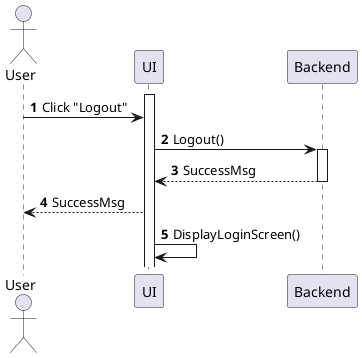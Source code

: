 @startuml my-account-logout
autonumber

actor "User" as a
participant UI as f
participant Backend as b

activate f
a -> f : Click "Logout"
f -> b : Logout()
activate b
return SuccessMsg
f --> a : SuccessMsg
f -> f : DisplayLoginScreen()
@enduml